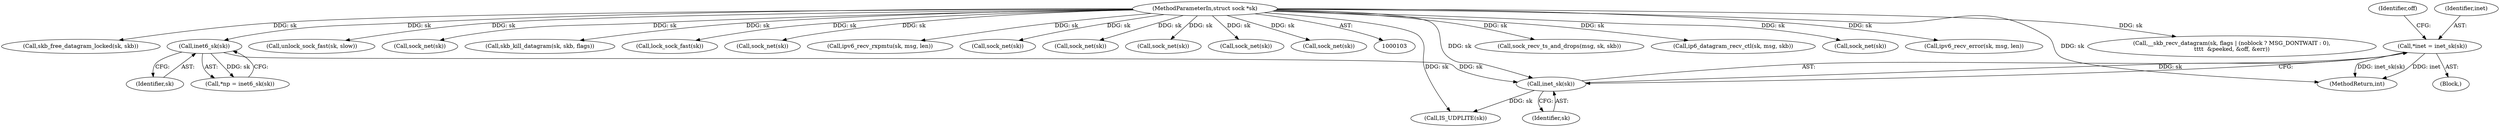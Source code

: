 digraph "0_linux_bceaa90240b6019ed73b49965eac7d167610be69_4@pointer" {
"1000118" [label="(Call,*inet = inet_sk(sk))"];
"1000120" [label="(Call,inet_sk(sk))"];
"1000115" [label="(Call,inet6_sk(sk))"];
"1000105" [label="(MethodParameterIn,struct sock *sk)"];
"1000312" [label="(Call,sock_recv_ts_and_drops(msg, sk, skb))"];
"1000113" [label="(Call,*np = inet6_sk(sk))"];
"1000105" [label="(MethodParameterIn,struct sock *sk)"];
"1000116" [label="(Identifier,sk)"];
"1000483" [label="(MethodReturn,int)"];
"1000411" [label="(Call,ip6_datagram_recv_ctl(sk, msg, skb))"];
"1000453" [label="(Call,sock_net(sk))"];
"1000143" [label="(Call,ipv6_recv_error(sk, msg, len))"];
"1000119" [label="(Identifier,inet)"];
"1000167" [label="(Call,__skb_recv_datagram(sk, flags | (noblock ? MSG_DONTWAIT : 0),\n\t\t\t\t  &peeked, &off, &err))"];
"1000426" [label="(Call,skb_free_datagram_locked(sk, skb))"];
"1000134" [label="(Call,IS_UDPLITE(sk))"];
"1000469" [label="(Call,unlock_sock_fast(sk, slow))"];
"1000120" [label="(Call,inet_sk(sk))"];
"1000290" [label="(Call,sock_net(sk))"];
"1000439" [label="(Call,skb_kill_datagram(sk, skb, flags))"];
"1000435" [label="(Call,lock_sock_fast(sk))"];
"1000121" [label="(Identifier,sk)"];
"1000111" [label="(Block,)"];
"1000128" [label="(Identifier,off)"];
"1000308" [label="(Call,sock_net(sk))"];
"1000160" [label="(Call,ipv6_recv_rxpmtu(sk, msg, len))"];
"1000460" [label="(Call,sock_net(sk))"];
"1000284" [label="(Call,sock_net(sk))"];
"1000302" [label="(Call,sock_net(sk))"];
"1000115" [label="(Call,inet6_sk(sk))"];
"1000118" [label="(Call,*inet = inet_sk(sk))"];
"1000465" [label="(Call,sock_net(sk))"];
"1000448" [label="(Call,sock_net(sk))"];
"1000118" -> "1000111"  [label="AST: "];
"1000118" -> "1000120"  [label="CFG: "];
"1000119" -> "1000118"  [label="AST: "];
"1000120" -> "1000118"  [label="AST: "];
"1000128" -> "1000118"  [label="CFG: "];
"1000118" -> "1000483"  [label="DDG: inet_sk(sk)"];
"1000118" -> "1000483"  [label="DDG: inet"];
"1000120" -> "1000118"  [label="DDG: sk"];
"1000120" -> "1000121"  [label="CFG: "];
"1000121" -> "1000120"  [label="AST: "];
"1000115" -> "1000120"  [label="DDG: sk"];
"1000105" -> "1000120"  [label="DDG: sk"];
"1000120" -> "1000134"  [label="DDG: sk"];
"1000115" -> "1000113"  [label="AST: "];
"1000115" -> "1000116"  [label="CFG: "];
"1000116" -> "1000115"  [label="AST: "];
"1000113" -> "1000115"  [label="CFG: "];
"1000115" -> "1000113"  [label="DDG: sk"];
"1000105" -> "1000115"  [label="DDG: sk"];
"1000105" -> "1000103"  [label="AST: "];
"1000105" -> "1000483"  [label="DDG: sk"];
"1000105" -> "1000134"  [label="DDG: sk"];
"1000105" -> "1000143"  [label="DDG: sk"];
"1000105" -> "1000160"  [label="DDG: sk"];
"1000105" -> "1000167"  [label="DDG: sk"];
"1000105" -> "1000284"  [label="DDG: sk"];
"1000105" -> "1000290"  [label="DDG: sk"];
"1000105" -> "1000302"  [label="DDG: sk"];
"1000105" -> "1000308"  [label="DDG: sk"];
"1000105" -> "1000312"  [label="DDG: sk"];
"1000105" -> "1000411"  [label="DDG: sk"];
"1000105" -> "1000426"  [label="DDG: sk"];
"1000105" -> "1000435"  [label="DDG: sk"];
"1000105" -> "1000439"  [label="DDG: sk"];
"1000105" -> "1000448"  [label="DDG: sk"];
"1000105" -> "1000453"  [label="DDG: sk"];
"1000105" -> "1000460"  [label="DDG: sk"];
"1000105" -> "1000465"  [label="DDG: sk"];
"1000105" -> "1000469"  [label="DDG: sk"];
}
